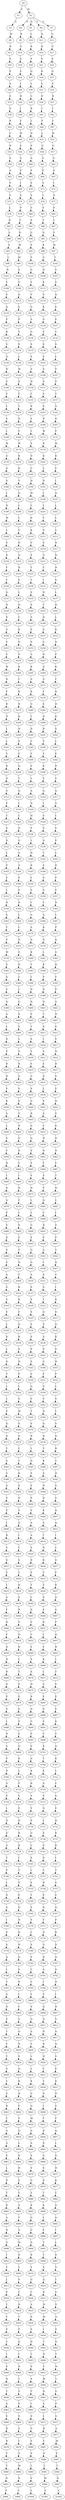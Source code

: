 strict digraph  {
	S0 -> S1 [ label = S ];
	S0 -> S2 [ label = M ];
	S1 -> S3 [ label = A ];
	S2 -> S4 [ label = N ];
	S2 -> S5 [ label = Q ];
	S2 -> S6 [ label = T ];
	S2 -> S7 [ label = S ];
	S3 -> S8 [ label = W ];
	S4 -> S9 [ label = R ];
	S5 -> S10 [ label = L ];
	S6 -> S11 [ label = N ];
	S7 -> S12 [ label = G ];
	S8 -> S13 [ label = R ];
	S9 -> S14 [ label = G ];
	S10 -> S15 [ label = R ];
	S11 -> S16 [ label = R ];
	S12 -> S17 [ label = G ];
	S13 -> S18 [ label = S ];
	S14 -> S19 [ label = S ];
	S15 -> S20 [ label = F ];
	S16 -> S21 [ label = S ];
	S17 -> S22 [ label = S ];
	S18 -> S23 [ label = E ];
	S19 -> S24 [ label = E ];
	S20 -> S25 [ label = Q ];
	S21 -> S26 [ label = K ];
	S22 -> S27 [ label = Q ];
	S23 -> S28 [ label = A ];
	S24 -> S29 [ label = I ];
	S25 -> S30 [ label = L ];
	S26 -> S31 [ label = V ];
	S27 -> S32 [ label = V ];
	S28 -> S33 [ label = E ];
	S29 -> S34 [ label = H ];
	S30 -> S35 [ label = G ];
	S31 -> S36 [ label = H ];
	S32 -> S37 [ label = H ];
	S33 -> S38 [ label = S ];
	S34 -> S39 [ label = I ];
	S35 -> S40 [ label = R ];
	S36 -> S41 [ label = I ];
	S37 -> S42 [ label = I ];
	S38 -> S43 [ label = R ];
	S39 -> S44 [ label = F ];
	S40 -> S45 [ label = L ];
	S41 -> S46 [ label = F ];
	S42 -> S47 [ label = F ];
	S43 -> S48 [ label = C ];
	S44 -> S49 [ label = W ];
	S45 -> S50 [ label = N ];
	S46 -> S51 [ label = L ];
	S47 -> S52 [ label = W ];
	S48 -> S53 [ label = R ];
	S49 -> S54 [ label = G ];
	S50 -> S55 [ label = S ];
	S51 -> S56 [ label = G ];
	S52 -> S57 [ label = G ];
	S53 -> S58 [ label = S ];
	S54 -> S59 [ label = A ];
	S55 -> S60 [ label = A ];
	S56 -> S61 [ label = A ];
	S57 -> S62 [ label = A ];
	S58 -> S63 [ label = A ];
	S59 -> S64 [ label = P ];
	S60 -> S65 [ label = P ];
	S61 -> S66 [ label = P ];
	S62 -> S67 [ label = P ];
	S63 -> S68 [ label = V ];
	S64 -> S69 [ label = I ];
	S65 -> S70 [ label = E ];
	S66 -> S71 [ label = V ];
	S67 -> S72 [ label = I ];
	S68 -> S73 [ label = E ];
	S69 -> S74 [ label = G ];
	S70 -> S75 [ label = S ];
	S71 -> S76 [ label = I ];
	S72 -> S77 [ label = S ];
	S73 -> S78 [ label = L ];
	S74 -> S79 [ label = P ];
	S75 -> S80 [ label = T ];
	S76 -> S81 [ label = S ];
	S77 -> S82 [ label = P ];
	S78 -> S83 [ label = K ];
	S79 -> S84 [ label = L ];
	S80 -> S85 [ label = E ];
	S81 -> S86 [ label = T ];
	S82 -> S87 [ label = L ];
	S83 -> S88 [ label = A ];
	S84 -> S89 [ label = K ];
	S85 -> S90 [ label = G ];
	S86 -> S91 [ label = Q ];
	S87 -> S92 [ label = E ];
	S88 -> S93 [ label = S ];
	S89 -> S94 [ label = M ];
	S90 -> S95 [ label = E ];
	S91 -> S96 [ label = K ];
	S92 -> S97 [ label = M ];
	S93 -> S98 [ label = L ];
	S94 -> S99 [ label = M ];
	S95 -> S100 [ label = S ];
	S96 -> S101 [ label = G ];
	S97 -> S102 [ label = T ];
	S98 -> S103 [ label = R ];
	S99 -> S104 [ label = V ];
	S100 -> S105 [ label = G ];
	S101 -> S106 [ label = H ];
	S102 -> S107 [ label = V ];
	S103 -> S108 [ label = V ];
	S104 -> S109 [ label = S ];
	S105 -> S110 [ label = V ];
	S106 -> S111 [ label = K ];
	S107 -> S112 [ label = S ];
	S108 -> S113 [ label = E ];
	S109 -> S114 [ label = Q ];
	S110 -> S115 [ label = F ];
	S111 -> S116 [ label = S ];
	S112 -> S117 [ label = Q ];
	S113 -> S118 [ label = Q ];
	S114 -> S119 [ label = E ];
	S115 -> S120 [ label = G ];
	S116 -> S121 [ label = K ];
	S117 -> S122 [ label = E ];
	S118 -> S123 [ label = P ];
	S119 -> S124 [ label = P ];
	S120 -> S125 [ label = A ];
	S121 -> S126 [ label = G ];
	S122 -> S127 [ label = P ];
	S123 -> S128 [ label = R ];
	S124 -> S129 [ label = T ];
	S125 -> S130 [ label = G ];
	S126 -> S131 [ label = E ];
	S127 -> S132 [ label = T ];
	S128 -> S133 [ label = G ];
	S129 -> S134 [ label = S ];
	S130 -> S135 [ label = S ];
	S131 -> S136 [ label = K ];
	S132 -> S137 [ label = S ];
	S133 -> S138 [ label = Q ];
	S134 -> S139 [ label = L ];
	S135 -> S140 [ label = S ];
	S136 -> S141 [ label = E ];
	S137 -> S142 [ label = L ];
	S138 -> S143 [ label = R ];
	S139 -> S144 [ label = M ];
	S140 -> S145 [ label = A ];
	S141 -> S146 [ label = S ];
	S142 -> S147 [ label = V ];
	S143 -> S148 [ label = G ];
	S144 -> S149 [ label = S ];
	S145 -> S150 [ label = H ];
	S146 -> S151 [ label = S ];
	S147 -> S152 [ label = S ];
	S148 -> S153 [ label = V ];
	S149 -> S154 [ label = T ];
	S150 -> S155 [ label = C ];
	S151 -> S156 [ label = S ];
	S152 -> S157 [ label = T ];
	S153 -> S158 [ label = L ];
	S154 -> S159 [ label = T ];
	S155 -> S160 [ label = R ];
	S156 -> S161 [ label = E ];
	S157 -> S162 [ label = A ];
	S158 -> S163 [ label = V ];
	S159 -> S164 [ label = D ];
	S160 -> S165 [ label = V ];
	S161 -> S166 [ label = N ];
	S162 -> S167 [ label = D ];
	S163 -> S168 [ label = L ];
	S164 -> S169 [ label = P ];
	S165 -> S170 [ label = L ];
	S166 -> S171 [ label = W ];
	S167 -> S172 [ label = P ];
	S168 -> S173 [ label = W ];
	S169 -> S174 [ label = W ];
	S170 -> S175 [ label = S ];
	S171 -> S176 [ label = R ];
	S172 -> S177 [ label = W ];
	S173 -> S178 [ label = G ];
	S174 -> S179 [ label = K ];
	S175 -> S180 [ label = D ];
	S176 -> S181 [ label = K ];
	S177 -> S182 [ label = K ];
	S178 -> S183 [ label = A ];
	S179 -> S184 [ label = K ];
	S180 -> S185 [ label = C ];
	S181 -> S186 [ label = L ];
	S182 -> S187 [ label = E ];
	S183 -> S188 [ label = A ];
	S184 -> S189 [ label = V ];
	S185 -> S190 [ label = H ];
	S186 -> S191 [ label = H ];
	S187 -> S192 [ label = I ];
	S188 -> S193 [ label = L ];
	S189 -> S194 [ label = Q ];
	S190 -> S195 [ label = W ];
	S191 -> S196 [ label = L ];
	S192 -> S197 [ label = Q ];
	S193 -> S198 [ label = H ];
	S194 -> S199 [ label = L ];
	S195 -> S200 [ label = L ];
	S196 -> S201 [ label = L ];
	S197 -> S202 [ label = L ];
	S198 -> S203 [ label = W ];
	S199 -> S204 [ label = L ];
	S200 -> S205 [ label = D ];
	S201 -> S206 [ label = Y ];
	S202 -> S207 [ label = L ];
	S203 -> S208 [ label = L ];
	S204 -> S209 [ label = Y ];
	S205 -> S210 [ label = K ];
	S206 -> S211 [ label = P ];
	S207 -> S212 [ label = Y ];
	S208 -> S213 [ label = S ];
	S209 -> S214 [ label = N ];
	S210 -> S215 [ label = V ];
	S211 -> S216 [ label = E ];
	S212 -> S217 [ label = N ];
	S213 -> S218 [ label = R ];
	S214 -> S219 [ label = Q ];
	S215 -> S220 [ label = S ];
	S216 -> S221 [ label = G ];
	S217 -> S222 [ label = H ];
	S218 -> S223 [ label = F ];
	S219 -> S224 [ label = H ];
	S220 -> S225 [ label = T ];
	S221 -> S226 [ label = C ];
	S222 -> S227 [ label = H ];
	S223 -> S228 [ label = T ];
	S224 -> S229 [ label = S ];
	S225 -> S230 [ label = T ];
	S226 -> S231 [ label = I ];
	S227 -> S232 [ label = S ];
	S228 -> S233 [ label = Q ];
	S229 -> S234 [ label = L ];
	S230 -> S235 [ label = E ];
	S231 -> S236 [ label = N ];
	S232 -> S237 [ label = L ];
	S233 -> S238 [ label = N ];
	S234 -> S239 [ label = H ];
	S235 -> S240 [ label = S ];
	S236 -> S241 [ label = T ];
	S237 -> S242 [ label = H ];
	S238 -> S243 [ label = K ];
	S239 -> S244 [ label = L ];
	S240 -> S245 [ label = A ];
	S241 -> S246 [ label = D ];
	S242 -> S247 [ label = L ];
	S243 -> S248 [ label = A ];
	S244 -> S249 [ label = K ];
	S245 -> S250 [ label = S ];
	S246 -> S251 [ label = A ];
	S247 -> S252 [ label = K ];
	S248 -> S253 [ label = V ];
	S249 -> S254 [ label = D ];
	S250 -> S255 [ label = S ];
	S251 -> S256 [ label = G ];
	S252 -> S257 [ label = D ];
	S253 -> S258 [ label = V ];
	S254 -> S259 [ label = E ];
	S255 -> S260 [ label = A ];
	S256 -> S261 [ label = H ];
	S257 -> S262 [ label = E ];
	S258 -> S263 [ label = W ];
	S259 -> S264 [ label = K ];
	S260 -> S265 [ label = K ];
	S261 -> S266 [ label = Q ];
	S262 -> S267 [ label = K ];
	S263 -> S268 [ label = D ];
	S264 -> S269 [ label = C ];
	S265 -> S270 [ label = A ];
	S266 -> S271 [ label = A ];
	S267 -> S272 [ label = C ];
	S268 -> S273 [ label = F ];
	S269 -> S274 [ label = K ];
	S270 -> S275 [ label = K ];
	S271 -> S276 [ label = F ];
	S272 -> S277 [ label = R ];
	S273 -> S278 [ label = R ];
	S274 -> S279 [ label = N ];
	S275 -> S280 [ label = G ];
	S276 -> S281 [ label = E ];
	S277 -> S282 [ label = H ];
	S278 -> S283 [ label = N ];
	S279 -> S284 [ label = K ];
	S280 -> S285 [ label = L ];
	S281 -> S286 [ label = H ];
	S282 -> S287 [ label = K ];
	S283 -> S288 [ label = L ];
	S284 -> S289 [ label = N ];
	S285 -> S290 [ label = D ];
	S286 -> S291 [ label = R ];
	S287 -> S292 [ label = S ];
	S288 -> S293 [ label = L ];
	S289 -> S294 [ label = V ];
	S290 -> S295 [ label = C ];
	S291 -> S296 [ label = V ];
	S292 -> S297 [ label = L ];
	S293 -> S298 [ label = V ];
	S294 -> S299 [ label = E ];
	S295 -> S300 [ label = V ];
	S296 -> S301 [ label = Y ];
	S297 -> S302 [ label = E ];
	S298 -> S303 [ label = R ];
	S299 -> S304 [ label = D ];
	S300 -> S305 [ label = S ];
	S301 -> S306 [ label = K ];
	S302 -> S307 [ label = D ];
	S303 -> S308 [ label = D ];
	S304 -> S309 [ label = Y ];
	S305 -> S310 [ label = L ];
	S306 -> S311 [ label = E ];
	S307 -> S312 [ label = Y ];
	S308 -> S313 [ label = G ];
	S309 -> S314 [ label = Q ];
	S310 -> S315 [ label = A ];
	S311 -> S316 [ label = Q ];
	S312 -> S317 [ label = Q ];
	S313 -> S318 [ label = P ];
	S314 -> S319 [ label = I ];
	S315 -> S320 [ label = N ];
	S316 -> S321 [ label = I ];
	S317 -> S322 [ label = A ];
	S318 -> S323 [ label = T ];
	S319 -> S324 [ label = L ];
	S320 -> S325 [ label = H ];
	S321 -> S326 [ label = A ];
	S322 -> S327 [ label = L ];
	S323 -> S328 [ label = S ];
	S324 -> S329 [ label = D ];
	S325 -> S330 [ label = V ];
	S326 -> S331 [ label = G ];
	S327 -> S332 [ label = E ];
	S328 -> S333 [ label = D ];
	S329 -> S334 [ label = A ];
	S330 -> S335 [ label = L ];
	S331 -> S336 [ label = Q ];
	S332 -> S337 [ label = P ];
	S333 -> S338 [ label = L ];
	S334 -> S339 [ label = A ];
	S335 -> S340 [ label = H ];
	S336 -> S341 [ label = T ];
	S337 -> S342 [ label = L ];
	S338 -> S343 [ label = P ];
	S339 -> S344 [ label = A ];
	S340 -> S345 [ label = R ];
	S341 -> S346 [ label = E ];
	S342 -> S347 [ label = D ];
	S343 -> S348 [ label = E ];
	S344 -> S349 [ label = P ];
	S345 -> S350 [ label = L ];
	S346 -> S351 [ label = G ];
	S347 -> S352 [ label = P ];
	S348 -> S353 [ label = L ];
	S349 -> S354 [ label = P ];
	S350 -> S355 [ label = S ];
	S351 -> S356 [ label = S ];
	S352 -> S357 [ label = P ];
	S353 -> S358 [ label = H ];
	S354 -> S359 [ label = D ];
	S355 -> S360 [ label = I ];
	S356 -> S361 [ label = C ];
	S357 -> S362 [ label = D ];
	S358 -> S363 [ label = S ];
	S359 -> S364 [ label = L ];
	S360 -> S365 [ label = G ];
	S361 -> S366 [ label = A ];
	S362 -> S367 [ label = L ];
	S363 -> S368 [ label = T ];
	S364 -> S369 [ label = L ];
	S365 -> S370 [ label = A ];
	S366 -> S371 [ label = K ];
	S367 -> S372 [ label = P ];
	S368 -> S373 [ label = P ];
	S369 -> S374 [ label = N ];
	S370 -> S375 [ label = D ];
	S371 -> S376 [ label = N ];
	S372 -> S377 [ label = R ];
	S373 -> S378 [ label = W ];
	S374 -> S379 [ label = G ];
	S375 -> S380 [ label = K ];
	S376 -> S381 [ label = L ];
	S377 -> S382 [ label = G ];
	S378 -> S383 [ label = S ];
	S379 -> S384 [ label = H ];
	S380 -> S385 [ label = T ];
	S381 -> S386 [ label = K ];
	S382 -> S387 [ label = H ];
	S383 -> S388 [ label = S ];
	S384 -> S389 [ label = C ];
	S385 -> S390 [ label = L ];
	S386 -> S391 [ label = P ];
	S387 -> S392 [ label = F ];
	S388 -> S393 [ label = V ];
	S389 -> S394 [ label = L ];
	S390 -> S395 [ label = N ];
	S391 -> S396 [ label = N ];
	S392 -> S397 [ label = P ];
	S393 -> S398 [ label = Q ];
	S394 -> S399 [ label = G ];
	S395 -> S400 [ label = N ];
	S396 -> S401 [ label = N ];
	S397 -> S402 [ label = A ];
	S398 -> S403 [ label = A ];
	S399 -> S404 [ label = S ];
	S400 -> S405 [ label = P ];
	S401 -> S406 [ label = T ];
	S402 -> S407 [ label = N ];
	S403 -> S408 [ label = L ];
	S404 -> S409 [ label = S ];
	S405 -> S410 [ label = T ];
	S406 -> S411 [ label = S ];
	S407 -> S412 [ label = S ];
	S408 -> S413 [ label = D ];
	S409 -> S414 [ label = L ];
	S410 -> S415 [ label = S ];
	S411 -> S416 [ label = I ];
	S412 -> S417 [ label = V ];
	S413 -> S418 [ label = P ];
	S414 -> S419 [ label = S ];
	S415 -> S420 [ label = F ];
	S416 -> S421 [ label = S ];
	S417 -> S422 [ label = N ];
	S418 -> S423 [ label = R ];
	S419 -> S424 [ label = R ];
	S420 -> S425 [ label = S ];
	S421 -> S426 [ label = E ];
	S422 -> S427 [ label = R ];
	S423 -> S428 [ label = H ];
	S424 -> S429 [ label = S ];
	S425 -> S430 [ label = G ];
	S426 -> S431 [ label = D ];
	S427 -> S432 [ label = S ];
	S428 -> S433 [ label = P ];
	S429 -> S434 [ label = V ];
	S430 -> S435 [ label = S ];
	S431 -> S436 [ label = L ];
	S432 -> S437 [ label = V ];
	S433 -> S438 [ label = K ];
	S434 -> S439 [ label = S ];
	S435 -> S440 [ label = G ];
	S436 -> S441 [ label = V ];
	S437 -> S442 [ label = H ];
	S438 -> S443 [ label = A ];
	S439 -> S444 [ label = V ];
	S440 -> S445 [ label = R ];
	S441 -> S446 [ label = A ];
	S442 -> S447 [ label = V ];
	S443 -> S448 [ label = L ];
	S444 -> S449 [ label = N ];
	S445 -> S450 [ label = D ];
	S446 -> S451 [ label = F ];
	S447 -> S452 [ label = K ];
	S448 -> S453 [ label = E ];
	S449 -> S454 [ label = D ];
	S450 -> S455 [ label = Q ];
	S451 -> S456 [ label = H ];
	S452 -> S457 [ label = D ];
	S453 -> S458 [ label = F ];
	S454 -> S459 [ label = D ];
	S455 -> S460 [ label = E ];
	S456 -> S461 [ label = N ];
	S457 -> S462 [ label = D ];
	S458 -> S463 [ label = H ];
	S459 -> S464 [ label = C ];
	S460 -> S465 [ label = E ];
	S461 -> S466 [ label = F ];
	S462 -> S467 [ label = F ];
	S463 -> S468 [ label = L ];
	S464 -> S469 [ label = I ];
	S465 -> S470 [ label = V ];
	S466 -> S471 [ label = E ];
	S467 -> S472 [ label = T ];
	S468 -> S473 [ label = Q ];
	S469 -> S474 [ label = H ];
	S470 -> S475 [ label = H ];
	S471 -> S476 [ label = V ];
	S472 -> S477 [ label = H ];
	S473 -> S478 [ label = A ];
	S474 -> S479 [ label = C ];
	S475 -> S480 [ label = L ];
	S476 -> S481 [ label = Q ];
	S477 -> S482 [ label = C ];
	S478 -> S483 [ label = P ];
	S479 -> S484 [ label = I ];
	S480 -> S485 [ label = L ];
	S481 -> S486 [ label = C ];
	S482 -> S487 [ label = I ];
	S483 -> S488 [ label = V ];
	S484 -> S489 [ label = S ];
	S485 -> S490 [ label = G ];
	S486 -> S491 [ label = R ];
	S487 -> S492 [ label = S ];
	S488 -> S493 [ label = Q ];
	S489 -> S494 [ label = E ];
	S490 -> S495 [ label = E ];
	S491 -> S496 [ label = E ];
	S492 -> S497 [ label = E ];
	S493 -> S498 [ label = S ];
	S494 -> S499 [ label = T ];
	S495 -> S500 [ label = Q ];
	S496 -> S501 [ label = A ];
	S497 -> S502 [ label = T ];
	S498 -> S503 [ label = G ];
	S499 -> S504 [ label = Q ];
	S500 -> S505 [ label = G ];
	S501 -> S506 [ label = L ];
	S502 -> S507 [ label = Q ];
	S503 -> S508 [ label = A ];
	S504 -> S509 [ label = T ];
	S505 -> S510 [ label = A ];
	S506 -> S511 [ label = S ];
	S507 -> S512 [ label = T ];
	S508 -> S513 [ label = S ];
	S509 -> S514 [ label = R ];
	S510 -> S515 [ label = S ];
	S511 -> S516 [ label = S ];
	S512 -> S517 [ label = I ];
	S513 -> S518 [ label = V ];
	S514 -> S519 [ label = K ];
	S515 -> S520 [ label = P ];
	S516 -> S521 [ label = T ];
	S517 -> S522 [ label = K ];
	S518 -> S523 [ label = E ];
	S519 -> S524 [ label = F ];
	S520 -> S525 [ label = S ];
	S521 -> S526 [ label = Q ];
	S522 -> S527 [ label = S ];
	S523 -> S528 [ label = L ];
	S524 -> S529 [ label = Q ];
	S525 -> S530 [ label = E ];
	S526 -> S531 [ label = V ];
	S527 -> S532 [ label = Q ];
	S528 -> S533 [ label = D ];
	S529 -> S534 [ label = K ];
	S530 -> S535 [ label = S ];
	S531 -> S536 [ label = A ];
	S532 -> S537 [ label = K ];
	S533 -> S538 [ label = L ];
	S534 -> S539 [ label = S ];
	S535 -> S540 [ label = P ];
	S536 -> S541 [ label = P ];
	S537 -> S542 [ label = S ];
	S538 -> S543 [ label = D ];
	S539 -> S544 [ label = H ];
	S540 -> S545 [ label = E ];
	S541 -> S546 [ label = A ];
	S542 -> S547 [ label = H ];
	S543 -> S548 [ label = T ];
	S544 -> S549 [ label = P ];
	S545 -> S550 [ label = S ];
	S546 -> S551 [ label = E ];
	S547 -> S552 [ label = P ];
	S548 -> S553 [ label = L ];
	S549 -> S554 [ label = L ];
	S550 -> S555 [ label = Q ];
	S551 -> S556 [ label = S ];
	S552 -> S557 [ label = L ];
	S553 -> S558 [ label = L ];
	S554 -> S559 [ label = G ];
	S555 -> S560 [ label = V ];
	S556 -> S561 [ label = F ];
	S557 -> S562 [ label = G ];
	S558 -> S563 [ label = S ];
	S559 -> S564 [ label = M ];
	S560 -> S565 [ label = T ];
	S561 -> S566 [ label = D ];
	S562 -> S567 [ label = L ];
	S563 -> S568 [ label = Q ];
	S564 -> S569 [ label = S ];
	S565 -> S570 [ label = S ];
	S566 -> S571 [ label = Q ];
	S567 -> S572 [ label = S ];
	S568 -> S573 [ label = Q ];
	S569 -> S574 [ label = D ];
	S570 -> S575 [ label = R ];
	S571 -> S576 [ label = N ];
	S572 -> S577 [ label = D ];
	S573 -> S578 [ label = Y ];
	S574 -> S579 [ label = L ];
	S575 -> S580 [ label = L ];
	S576 -> S581 [ label = Y ];
	S577 -> S582 [ label = R ];
	S578 -> S583 [ label = S ];
	S579 -> S584 [ label = T ];
	S580 -> S585 [ label = Q ];
	S581 -> S586 [ label = K ];
	S582 -> S587 [ label = T ];
	S583 -> S588 [ label = G ];
	S584 -> S589 [ label = K ];
	S585 -> S590 [ label = E ];
	S586 -> S591 [ label = E ];
	S587 -> S592 [ label = N ];
	S588 -> S593 [ label = A ];
	S589 -> S594 [ label = S ];
	S590 -> S595 [ label = S ];
	S591 -> S596 [ label = N ];
	S592 -> S597 [ label = S ];
	S593 -> S598 [ label = V ];
	S594 -> S599 [ label = D ];
	S595 -> S600 [ label = P ];
	S596 -> S601 [ label = D ];
	S597 -> S602 [ label = S ];
	S598 -> S603 [ label = E ];
	S599 -> S604 [ label = V ];
	S600 -> S605 [ label = P ];
	S601 -> S606 [ label = K ];
	S602 -> S607 [ label = D ];
	S603 -> S608 [ label = L ];
	S604 -> S609 [ label = Q ];
	S605 -> S610 [ label = A ];
	S606 -> S611 [ label = A ];
	S607 -> S612 [ label = Q ];
	S608 -> S613 [ label = R ];
	S609 -> S614 [ label = I ];
	S610 -> S615 [ label = A ];
	S611 -> S616 [ label = I ];
	S612 -> S617 [ label = I ];
	S613 -> S618 [ label = V ];
	S614 -> S619 [ label = C ];
	S615 -> S620 [ label = V ];
	S616 -> S621 [ label = N ];
	S617 -> S622 [ label = C ];
	S618 -> S623 [ label = Q ];
	S619 -> S624 [ label = G ];
	S620 -> S625 [ label = R ];
	S621 -> S626 [ label = R ];
	S622 -> S627 [ label = G ];
	S623 -> S628 [ label = V ];
	S624 -> S629 [ label = C ];
	S625 -> S630 [ label = E ];
	S626 -> S631 [ label = C ];
	S627 -> S632 [ label = F ];
	S628 -> S633 [ label = L ];
	S629 -> S634 [ label = K ];
	S630 -> S635 [ label = Y ];
	S631 -> S636 [ label = V ];
	S632 -> S637 [ label = K ];
	S633 -> S638 [ label = A ];
	S634 -> S639 [ label = E ];
	S635 -> S640 [ label = L ];
	S636 -> S641 [ label = E ];
	S637 -> S642 [ label = A ];
	S638 -> S643 [ label = F ];
	S639 -> S644 [ label = R ];
	S640 -> S645 [ label = D ];
	S641 -> S646 [ label = E ];
	S642 -> S647 [ label = G ];
	S643 -> S648 [ label = H ];
	S644 -> S649 [ label = V ];
	S645 -> S650 [ label = S ];
	S646 -> S651 [ label = R ];
	S647 -> S652 [ label = F ];
	S648 -> S653 [ label = F ];
	S649 -> S654 [ label = Q ];
	S650 -> S655 [ label = C ];
	S651 -> S656 [ label = I ];
	S652 -> S657 [ label = Q ];
	S653 -> S658 [ label = Q ];
	S654 -> S659 [ label = H ];
	S655 -> S660 [ label = F ];
	S656 -> S661 [ label = F ];
	S657 -> S662 [ label = H ];
	S658 -> S663 [ label = H ];
	S659 -> S664 [ label = L ];
	S660 -> S665 [ label = P ];
	S661 -> S666 [ label = K ];
	S662 -> S667 [ label = L ];
	S663 -> S668 [ label = R ];
	S664 -> S669 [ label = T ];
	S665 -> S670 [ label = A ];
	S666 -> S671 [ label = L ];
	S667 -> S672 [ label = T ];
	S668 -> S673 [ label = Q ];
	S669 -> S674 [ label = E ];
	S670 -> S675 [ label = H ];
	S671 -> S676 [ label = G ];
	S672 -> S677 [ label = E ];
	S673 -> S678 [ label = P ];
	S674 -> S679 [ label = E ];
	S675 -> S680 [ label = R ];
	S676 -> S681 [ label = E ];
	S677 -> S682 [ label = E ];
	S678 -> S683 [ label = S ];
	S679 -> S684 [ label = E ];
	S680 -> S685 [ label = Q ];
	S681 -> S686 [ label = G ];
	S682 -> S687 [ label = E ];
	S683 -> S688 [ label = L ];
	S684 -> S689 [ label = E ];
	S685 -> S690 [ label = G ];
	S686 -> S691 [ label = S ];
	S687 -> S692 [ label = K ];
	S688 -> S693 [ label = N ];
	S689 -> S694 [ label = Y ];
	S690 -> S695 [ label = P ];
	S691 -> S696 [ label = C ];
	S692 -> S697 [ label = Y ];
	S693 -> S698 [ label = A ];
	S694 -> S699 [ label = Q ];
	S695 -> S700 [ label = E ];
	S696 -> S701 [ label = K ];
	S697 -> S702 [ label = Q ];
	S698 -> S703 [ label = P ];
	S699 -> S704 [ label = K ];
	S700 -> S705 [ label = A ];
	S701 -> S706 [ label = T ];
	S702 -> S707 [ label = K ];
	S703 -> S708 [ label = P ];
	S704 -> S709 [ label = L ];
	S705 -> S710 [ label = K ];
	S706 -> S711 [ label = E ];
	S707 -> S712 [ label = L ];
	S708 -> S713 [ label = A ];
	S709 -> S714 [ label = F ];
	S710 -> S715 [ label = R ];
	S711 -> S716 [ label = A ];
	S712 -> S717 [ label = F ];
	S713 -> S718 [ label = P ];
	S714 -> S719 [ label = S ];
	S715 -> S720 [ label = V ];
	S716 -> S721 [ label = V ];
	S717 -> S722 [ label = S ];
	S718 -> S723 [ label = L ];
	S719 -> S724 [ label = E ];
	S720 -> S725 [ label = V ];
	S721 -> S726 [ label = Q ];
	S722 -> S727 [ label = E ];
	S723 -> S728 [ label = D ];
	S724 -> S729 [ label = N ];
	S725 -> S730 [ label = P ];
	S726 -> S731 [ label = L ];
	S727 -> S732 [ label = H ];
	S728 -> S733 [ label = S ];
	S729 -> S734 [ label = K ];
	S730 -> S735 [ label = G ];
	S731 -> S736 [ label = S ];
	S732 -> S737 [ label = K ];
	S733 -> S738 [ label = A ];
	S734 -> S739 [ label = K ];
	S735 -> S740 [ label = L ];
	S736 -> S741 [ label = G ];
	S737 -> S742 [ label = K ];
	S738 -> S743 [ label = T ];
	S739 -> S744 [ label = I ];
	S740 -> S745 [ label = S ];
	S741 -> S746 [ label = Q ];
	S742 -> S747 [ label = I ];
	S743 -> S748 [ label = P ];
	S744 -> S749 [ label = T ];
	S745 -> S750 [ label = L ];
	S746 -> S751 [ label = C ];
	S747 -> S752 [ label = T ];
	S748 -> S753 [ label = L ];
	S749 -> S754 [ label = V ];
	S750 -> S755 [ label = E ];
	S751 -> S756 [ label = N ];
	S752 -> S757 [ label = V ];
	S753 -> S758 [ label = D ];
	S754 -> S759 [ label = E ];
	S755 -> S760 [ label = T ];
	S756 -> S761 [ label = E ];
	S757 -> S762 [ label = E ];
	S758 -> S763 [ label = G ];
	S759 -> S764 [ label = Q ];
	S760 -> S765 [ label = E ];
	S761 -> S766 [ label = D ];
	S762 -> S767 [ label = Q ];
	S763 -> S768 [ label = I ];
	S764 -> S769 [ label = H ];
	S765 -> S770 [ label = Y ];
	S766 -> S771 [ label = Y ];
	S767 -> S772 [ label = P ];
	S768 -> S773 [ label = V ];
	S769 -> S774 [ label = K ];
	S770 -> S775 [ label = L ];
	S771 -> S776 [ label = Q ];
	S772 -> S777 [ label = K ];
	S773 -> S778 [ label = A ];
	S774 -> S779 [ label = H ];
	S775 -> S780 [ label = S ];
	S776 -> S781 [ label = G ];
	S777 -> S782 [ label = D ];
	S778 -> S783 [ label = A ];
	S779 -> S784 [ label = Q ];
	S780 -> S785 [ label = V ];
	S781 -> S786 [ label = D ];
	S782 -> S787 [ label = Q ];
	S783 -> S788 [ label = L ];
	S784 -> S789 [ label = S ];
	S785 -> S790 [ label = C ];
	S786 -> S791 [ label = A ];
	S787 -> S792 [ label = S ];
	S788 -> S793 [ label = T ];
	S789 -> S794 [ label = N ];
	S790 -> S795 [ label = T ];
	S791 -> S796 [ label = I ];
	S792 -> S797 [ label = N ];
	S793 -> S798 [ label = G ];
	S794 -> S799 [ label = I ];
	S795 -> S800 [ label = V ];
	S796 -> S801 [ label = V ];
	S797 -> S802 [ label = I ];
	S798 -> S803 [ label = D ];
	S799 -> S804 [ label = C ];
	S800 -> S805 [ label = S ];
	S801 -> S806 [ label = Q ];
	S802 -> S807 [ label = H ];
	S803 -> S808 [ label = V ];
	S804 -> S809 [ label = G ];
	S805 -> S810 [ label = Q ];
	S806 -> S811 [ label = D ];
	S807 -> S812 [ label = G ];
	S808 -> S813 [ label = T ];
	S809 -> S814 [ label = Q ];
	S810 -> S815 [ label = A ];
	S811 -> S816 [ label = N ];
	S812 -> S817 [ label = Q ];
	S813 -> S818 [ label = Y ];
	S814 -> S819 [ label = N ];
	S815 -> S820 [ label = V ];
	S816 -> S821 [ label = R ];
	S817 -> S822 [ label = N ];
	S818 -> S823 [ label = T ];
	S819 -> S824 [ label = V ];
	S820 -> S825 [ label = L ];
	S821 -> S826 [ label = H ];
	S822 -> S827 [ label = V ];
	S823 -> S828 [ label = G ];
	S824 -> S829 [ label = Q ];
	S825 -> S830 [ label = L ];
	S826 -> S831 [ label = C ];
	S827 -> S832 [ label = P ];
	S828 -> S833 [ label = C ];
	S829 -> S834 [ label = K ];
	S830 -> S835 [ label = K ];
	S831 -> S836 [ label = T ];
	S832 -> S837 [ label = K ];
	S833 -> S838 [ label = G ];
	S834 -> S839 [ label = H ];
	S835 -> S840 [ label = G ];
	S836 -> S841 [ label = D ];
	S837 -> S842 [ label = D ];
	S838 -> S843 [ label = R ];
	S839 -> S844 [ label = F ];
	S840 -> S845 [ label = Q ];
	S841 -> S846 [ label = I ];
	S842 -> S847 [ label = S ];
	S843 -> S848 [ label = C ];
	S844 -> S849 [ label = F ];
	S845 -> S850 [ label = M ];
	S846 -> S851 [ label = Y ];
	S847 -> S852 [ label = F ];
	S848 -> S853 [ label = A ];
	S849 -> S854 [ label = Q ];
	S850 -> S855 [ label = G ];
	S851 -> S856 [ label = D ];
	S852 -> S857 [ label = Q ];
	S853 -> S858 [ label = A ];
	S854 -> S859 [ label = L ];
	S855 -> S860 [ label = A ];
	S856 -> S861 [ label = S ];
	S857 -> S862 [ label = L ];
	S858 -> S863 [ label = E ];
	S859 -> S864 [ label = D ];
	S860 -> S865 [ label = E ];
	S861 -> S866 [ label = G ];
	S862 -> S867 [ label = D ];
	S863 -> S868 [ label = L ];
	S864 -> S869 [ label = H ];
	S865 -> S870 [ label = V ];
	S866 -> S871 [ label = S ];
	S867 -> S872 [ label = H ];
	S868 -> S873 [ label = D ];
	S869 -> S874 [ label = E ];
	S870 -> S875 [ label = G ];
	S871 -> S876 [ label = S ];
	S872 -> S877 [ label = K ];
	S873 -> S878 [ label = T ];
	S874 -> S879 [ label = C ];
	S875 -> S880 [ label = V ];
	S876 -> S881 [ label = T ];
	S877 -> S882 [ label = C ];
	S878 -> S883 [ label = D ];
	S879 -> S884 [ label = A ];
	S880 -> S885 [ label = K ];
	S881 -> S886 [ label = K ];
	S882 -> S887 [ label = A ];
	S883 -> S888 [ label = A ];
	S884 -> S889 [ label = T ];
	S885 -> S890 [ label = G ];
	S886 -> S891 [ label = L ];
	S887 -> S892 [ label = A ];
	S888 -> S893 [ label = N ];
	S889 -> S894 [ label = A ];
	S890 -> S895 [ label = G ];
	S891 -> S896 [ label = E ];
	S892 -> S897 [ label = I ];
	S893 -> S898 [ label = G ];
	S894 -> S899 [ label = W ];
	S895 -> S900 [ label = D ];
	S896 -> S901 [ label = T ];
	S897 -> S902 [ label = L ];
	S898 -> S903 [ label = I ];
	S899 -> S904 [ label = D ];
	S900 -> S905 [ label = K ];
	S901 -> S906 [ label = T ];
	S902 -> S907 [ label = D ];
	S903 -> S908 [ label = Y ];
	S904 -> S909 [ label = L ];
	S905 -> S910 [ label = V ];
	S906 -> S911 [ label = E ];
	S907 -> S912 [ label = V ];
	S908 -> S913 [ label = L ];
	S909 -> S914 [ label = V ];
	S910 -> S915 [ label = G ];
	S911 -> S916 [ label = Q ];
	S912 -> S917 [ label = I ];
	S913 -> S918 [ label = P ];
	S914 -> S919 [ label = C ];
	S915 -> S920 [ label = C ];
	S916 -> S921 [ label = K ];
	S917 -> S922 [ label = C ];
	S918 -> S923 [ label = C ];
	S919 -> S924 [ label = N ];
	S920 -> S925 [ label = A ];
	S921 -> S926 [ label = N ];
	S922 -> S927 [ label = G ];
	S923 -> S928 [ label = Y ];
	S924 -> S929 [ label = T ];
	S925 -> S930 [ label = S ];
	S926 -> S931 [ label = W ];
	S927 -> S932 [ label = A ];
	S928 -> S933 [ label = P ];
	S929 -> S934 [ label = E ];
	S930 -> S935 [ label = E ];
	S931 -> S936 [ label = I ];
	S932 -> S937 [ label = E ];
	S933 -> S938 [ label = C ];
	S934 -> S939 [ label = Q ];
	S935 -> S940 [ label = H ];
	S936 -> S941 [ label = T ];
	S937 -> S942 [ label = Q ];
	S938 -> S943 [ label = L ];
	S939 -> S944 [ label = I ];
	S940 -> S945 [ label = T ];
	S941 -> S946 [ label = N ];
	S942 -> S947 [ label = T ];
	S943 -> S948 [ label = P ];
	S944 -> S949 [ label = N ];
	S945 -> S950 [ label = S ];
	S946 -> S951 [ label = Y ];
	S947 -> S952 [ label = N ];
	S948 -> S953 [ label = H ];
	S949 -> S954 [ label = T ];
	S950 -> S955 [ label = E ];
	S951 -> S956 [ label = W ];
	S952 -> S957 [ label = T ];
	S953 -> S958 [ label = T ];
	S954 -> S959 [ label = G ];
	S955 -> S960 [ label = T ];
	S956 -> S961 [ label = D ];
	S957 -> S962 [ label = G ];
	S958 -> S963 [ label = A ];
	S959 -> S964 [ label = P ];
	S960 -> S965 [ label = I ];
	S961 -> S966 [ label = V ];
	S962 -> S967 [ label = P ];
	S963 -> S968 [ label = V ];
	S964 -> S969 [ label = G ];
	S965 -> S970 [ label = S ];
	S966 -> S971 [ label = L ];
	S967 -> S972 [ label = G ];
	S968 -> S973 [ label = R ];
	S969 -> S974 [ label = A ];
	S970 -> S975 [ label = G ];
	S971 -> S976 [ label = H ];
	S972 -> S977 [ label = A ];
	S973 -> S978 [ label = R ];
	S974 -> S979 [ label = I ];
	S975 -> S980 [ label = S ];
	S976 -> S981 [ label = V ];
	S977 -> S982 [ label = M ];
	S978 -> S983 [ label = Y ];
	S979 -> S984 [ label = G ];
	S980 -> S985 [ label = S ];
	S981 -> S986 [ label = S ];
	S982 -> S987 [ label = E ];
	S983 -> S988 [ label = Y ];
	S984 -> S989 [ label = M ];
	S985 -> S990 [ label = L ];
	S986 -> S991 [ label = L ];
	S987 -> S992 [ label = T ];
	S988 -> S993 [ label = R ];
	S989 -> S994 [ label = R ];
	S990 -> S995 [ label = E ];
	S991 -> S996 [ label = M ];
	S992 -> S997 [ label = N ];
	S993 -> S998 [ label = P ];
	S994 -> S999 [ label = C ];
	S995 -> S1000 [ label = L ];
	S996 -> S1001 [ label = E ];
	S997 -> S1002 [ label = C ];
}
